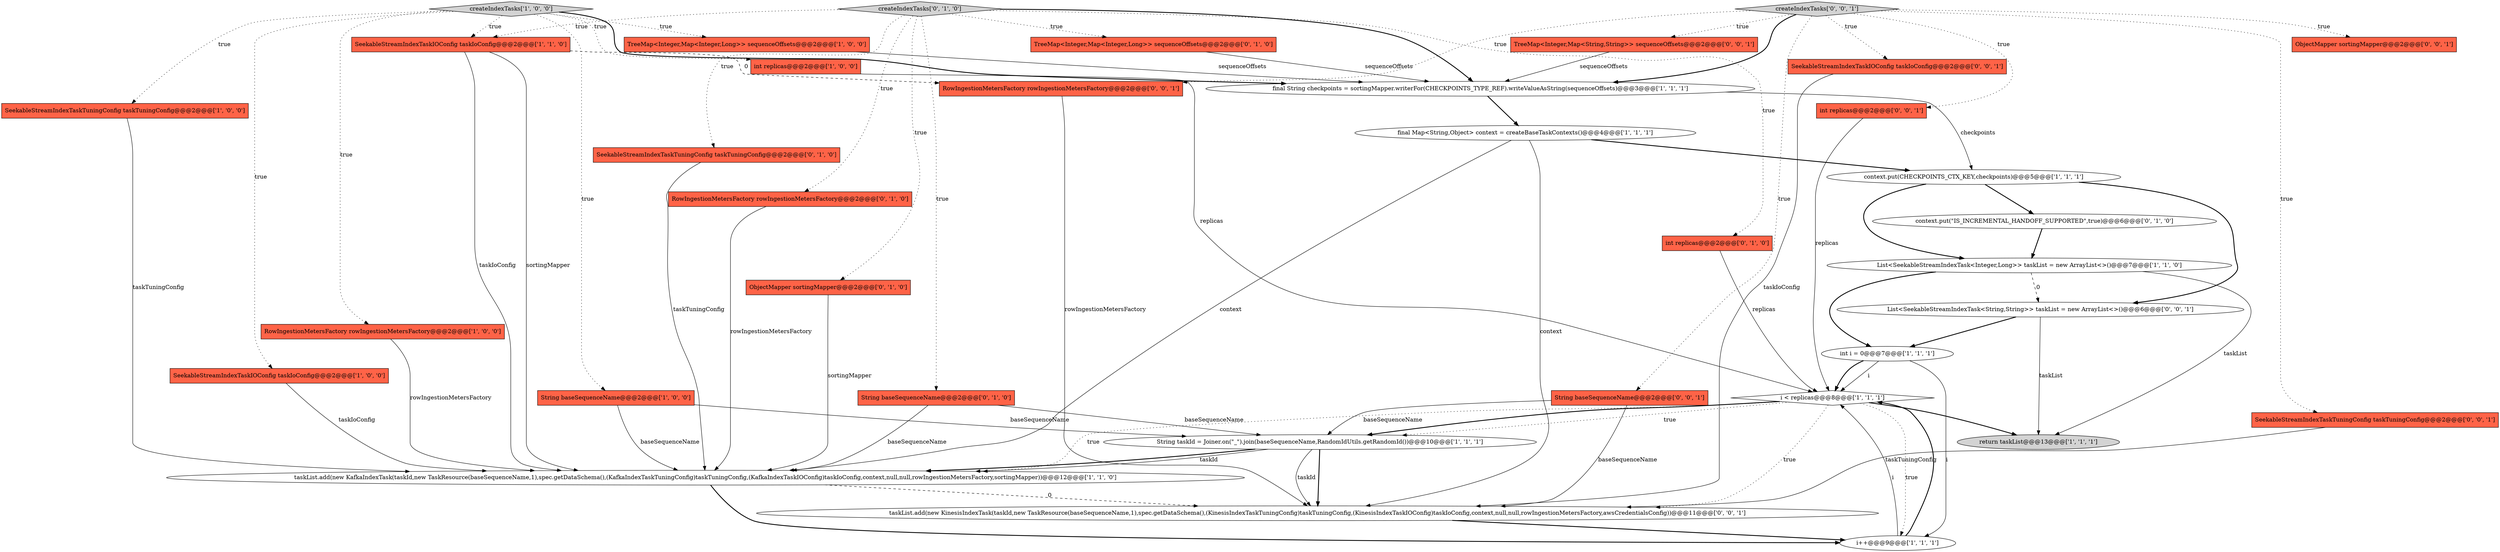 digraph {
9 [style = filled, label = "List<SeekableStreamIndexTask<Integer,Long>> taskList = new ArrayList<>()@@@7@@@['1', '1', '0']", fillcolor = white, shape = ellipse image = "AAA0AAABBB1BBB"];
11 [style = filled, label = "SeekableStreamIndexTaskTuningConfig taskTuningConfig@@@2@@@['1', '0', '0']", fillcolor = tomato, shape = box image = "AAA0AAABBB1BBB"];
1 [style = filled, label = "final String checkpoints = sortingMapper.writerFor(CHECKPOINTS_TYPE_REF).writeValueAsString(sequenceOffsets)@@@3@@@['1', '1', '1']", fillcolor = white, shape = ellipse image = "AAA0AAABBB1BBB"];
17 [style = filled, label = "SeekableStreamIndexTaskIOConfig taskIoConfig@@@2@@@['1', '1', '0']", fillcolor = tomato, shape = box image = "AAA0AAABBB1BBB"];
19 [style = filled, label = "context.put(\"IS_INCREMENTAL_HANDOFF_SUPPORTED\",true)@@@6@@@['0', '1', '0']", fillcolor = white, shape = ellipse image = "AAA1AAABBB2BBB"];
28 [style = filled, label = "SeekableStreamIndexTaskIOConfig taskIoConfig@@@2@@@['0', '0', '1']", fillcolor = tomato, shape = box image = "AAA0AAABBB3BBB"];
35 [style = filled, label = "RowIngestionMetersFactory rowIngestionMetersFactory@@@2@@@['0', '0', '1']", fillcolor = tomato, shape = box image = "AAA0AAABBB3BBB"];
10 [style = filled, label = "i < replicas@@@8@@@['1', '1', '1']", fillcolor = white, shape = diamond image = "AAA0AAABBB1BBB"];
14 [style = filled, label = "final Map<String,Object> context = createBaseTaskContexts()@@@4@@@['1', '1', '1']", fillcolor = white, shape = ellipse image = "AAA0AAABBB1BBB"];
2 [style = filled, label = "RowIngestionMetersFactory rowIngestionMetersFactory@@@2@@@['1', '0', '0']", fillcolor = tomato, shape = box image = "AAA0AAABBB1BBB"];
8 [style = filled, label = "int replicas@@@2@@@['1', '0', '0']", fillcolor = tomato, shape = box image = "AAA0AAABBB1BBB"];
34 [style = filled, label = "createIndexTasks['0', '0', '1']", fillcolor = lightgray, shape = diamond image = "AAA0AAABBB3BBB"];
5 [style = filled, label = "createIndexTasks['1', '0', '0']", fillcolor = lightgray, shape = diamond image = "AAA0AAABBB1BBB"];
23 [style = filled, label = "String baseSequenceName@@@2@@@['0', '1', '0']", fillcolor = tomato, shape = box image = "AAA0AAABBB2BBB"];
13 [style = filled, label = "return taskList@@@13@@@['1', '1', '1']", fillcolor = lightgray, shape = ellipse image = "AAA0AAABBB1BBB"];
32 [style = filled, label = "int replicas@@@2@@@['0', '0', '1']", fillcolor = tomato, shape = box image = "AAA0AAABBB3BBB"];
24 [style = filled, label = "SeekableStreamIndexTaskTuningConfig taskTuningConfig@@@2@@@['0', '1', '0']", fillcolor = tomato, shape = box image = "AAA0AAABBB2BBB"];
18 [style = filled, label = "RowIngestionMetersFactory rowIngestionMetersFactory@@@2@@@['0', '1', '0']", fillcolor = tomato, shape = box image = "AAA0AAABBB2BBB"];
7 [style = filled, label = "i++@@@9@@@['1', '1', '1']", fillcolor = white, shape = ellipse image = "AAA0AAABBB1BBB"];
16 [style = filled, label = "TreeMap<Integer,Map<Integer,Long>> sequenceOffsets@@@2@@@['1', '0', '0']", fillcolor = tomato, shape = box image = "AAA0AAABBB1BBB"];
33 [style = filled, label = "TreeMap<Integer,Map<String,String>> sequenceOffsets@@@2@@@['0', '0', '1']", fillcolor = tomato, shape = box image = "AAA0AAABBB3BBB"];
29 [style = filled, label = "String baseSequenceName@@@2@@@['0', '0', '1']", fillcolor = tomato, shape = box image = "AAA0AAABBB3BBB"];
12 [style = filled, label = "SeekableStreamIndexTaskIOConfig taskIoConfig@@@2@@@['1', '0', '0']", fillcolor = tomato, shape = box image = "AAA0AAABBB1BBB"];
21 [style = filled, label = "TreeMap<Integer,Map<Integer,Long>> sequenceOffsets@@@2@@@['0', '1', '0']", fillcolor = tomato, shape = box image = "AAA0AAABBB2BBB"];
20 [style = filled, label = "int replicas@@@2@@@['0', '1', '0']", fillcolor = tomato, shape = box image = "AAA0AAABBB2BBB"];
22 [style = filled, label = "createIndexTasks['0', '1', '0']", fillcolor = lightgray, shape = diamond image = "AAA0AAABBB2BBB"];
0 [style = filled, label = "String baseSequenceName@@@2@@@['1', '0', '0']", fillcolor = tomato, shape = box image = "AAA0AAABBB1BBB"];
26 [style = filled, label = "ObjectMapper sortingMapper@@@2@@@['0', '0', '1']", fillcolor = tomato, shape = box image = "AAA0AAABBB3BBB"];
30 [style = filled, label = "SeekableStreamIndexTaskTuningConfig taskTuningConfig@@@2@@@['0', '0', '1']", fillcolor = tomato, shape = box image = "AAA0AAABBB3BBB"];
4 [style = filled, label = "String taskId = Joiner.on(\"_\").join(baseSequenceName,RandomIdUtils.getRandomId())@@@10@@@['1', '1', '1']", fillcolor = white, shape = ellipse image = "AAA0AAABBB1BBB"];
15 [style = filled, label = "taskList.add(new KafkaIndexTask(taskId,new TaskResource(baseSequenceName,1),spec.getDataSchema(),(KafkaIndexTaskTuningConfig)taskTuningConfig,(KafkaIndexTaskIOConfig)taskIoConfig,context,null,null,rowIngestionMetersFactory,sortingMapper))@@@12@@@['1', '1', '0']", fillcolor = white, shape = ellipse image = "AAA0AAABBB1BBB"];
27 [style = filled, label = "taskList.add(new KinesisIndexTask(taskId,new TaskResource(baseSequenceName,1),spec.getDataSchema(),(KinesisIndexTaskTuningConfig)taskTuningConfig,(KinesisIndexTaskIOConfig)taskIoConfig,context,null,null,rowIngestionMetersFactory,awsCredentialsConfig))@@@11@@@['0', '0', '1']", fillcolor = white, shape = ellipse image = "AAA0AAABBB3BBB"];
3 [style = filled, label = "context.put(CHECKPOINTS_CTX_KEY,checkpoints)@@@5@@@['1', '1', '1']", fillcolor = white, shape = ellipse image = "AAA0AAABBB1BBB"];
31 [style = filled, label = "List<SeekableStreamIndexTask<String,String>> taskList = new ArrayList<>()@@@6@@@['0', '0', '1']", fillcolor = white, shape = ellipse image = "AAA0AAABBB3BBB"];
25 [style = filled, label = "ObjectMapper sortingMapper@@@2@@@['0', '1', '0']", fillcolor = tomato, shape = box image = "AAA0AAABBB2BBB"];
6 [style = filled, label = "int i = 0@@@7@@@['1', '1', '1']", fillcolor = white, shape = ellipse image = "AAA0AAABBB1BBB"];
32->10 [style = solid, label="replicas"];
5->8 [style = dotted, label="true"];
5->0 [style = dotted, label="true"];
25->15 [style = solid, label="sortingMapper"];
5->17 [style = dotted, label="true"];
34->29 [style = dotted, label="true"];
22->23 [style = dotted, label="true"];
5->16 [style = dotted, label="true"];
5->11 [style = dotted, label="true"];
4->27 [style = solid, label="taskId"];
14->3 [style = bold, label=""];
19->9 [style = bold, label=""];
27->7 [style = bold, label=""];
0->4 [style = solid, label="baseSequenceName"];
1->3 [style = solid, label="checkpoints"];
34->26 [style = dotted, label="true"];
7->10 [style = bold, label=""];
2->15 [style = solid, label="rowIngestionMetersFactory"];
23->15 [style = solid, label="baseSequenceName"];
21->1 [style = solid, label="sequenceOffsets"];
17->15 [style = solid, label="taskIoConfig"];
0->15 [style = solid, label="baseSequenceName"];
5->1 [style = bold, label=""];
33->1 [style = solid, label="sequenceOffsets"];
9->31 [style = dashed, label="0"];
17->15 [style = solid, label="sortingMapper"];
8->10 [style = solid, label="replicas"];
20->10 [style = solid, label="replicas"];
4->27 [style = bold, label=""];
14->15 [style = solid, label="context"];
22->20 [style = dotted, label="true"];
6->7 [style = solid, label="i"];
30->27 [style = solid, label="taskTuningConfig"];
6->10 [style = solid, label="i"];
34->35 [style = dotted, label="true"];
7->10 [style = solid, label="i"];
14->27 [style = solid, label="context"];
5->12 [style = dotted, label="true"];
10->7 [style = dotted, label="true"];
15->7 [style = bold, label=""];
1->14 [style = bold, label=""];
9->13 [style = solid, label="taskList"];
10->27 [style = dotted, label="true"];
9->6 [style = bold, label=""];
18->15 [style = solid, label="rowIngestionMetersFactory"];
6->10 [style = bold, label=""];
35->27 [style = solid, label="rowIngestionMetersFactory"];
22->25 [style = dotted, label="true"];
34->30 [style = dotted, label="true"];
22->24 [style = dotted, label="true"];
10->13 [style = bold, label=""];
3->31 [style = bold, label=""];
31->6 [style = bold, label=""];
10->4 [style = bold, label=""];
10->4 [style = dotted, label="true"];
34->32 [style = dotted, label="true"];
3->9 [style = bold, label=""];
3->19 [style = bold, label=""];
34->28 [style = dotted, label="true"];
12->15 [style = solid, label="taskIoConfig"];
16->1 [style = solid, label="sequenceOffsets"];
29->27 [style = solid, label="baseSequenceName"];
17->35 [style = dashed, label="0"];
23->4 [style = solid, label="baseSequenceName"];
28->27 [style = solid, label="taskIoConfig"];
11->15 [style = solid, label="taskTuningConfig"];
34->33 [style = dotted, label="true"];
10->15 [style = dotted, label="true"];
4->15 [style = bold, label=""];
29->4 [style = solid, label="baseSequenceName"];
24->15 [style = solid, label="taskTuningConfig"];
31->13 [style = solid, label="taskList"];
22->1 [style = bold, label=""];
22->21 [style = dotted, label="true"];
22->17 [style = dotted, label="true"];
22->18 [style = dotted, label="true"];
15->27 [style = dashed, label="0"];
5->2 [style = dotted, label="true"];
34->1 [style = bold, label=""];
4->15 [style = solid, label="taskId"];
}
